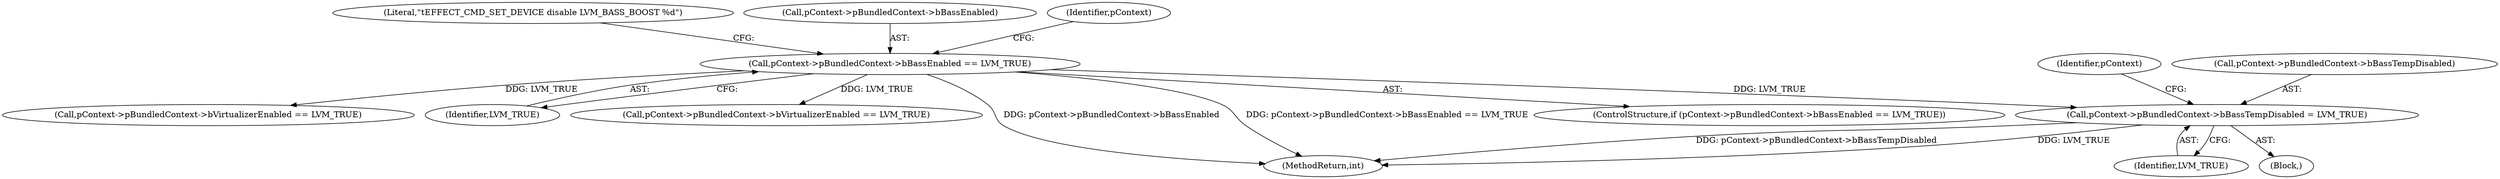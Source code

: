 digraph "0_Android_aeea52da00d210587fb3ed895de3d5f2e0264c88_4@pointer" {
"1000952" [label="(Call,pContext->pBundledContext->bBassTempDisabled = LVM_TRUE)"];
"1000936" [label="(Call,pContext->pBundledContext->bBassEnabled == LVM_TRUE)"];
"1000935" [label="(ControlStructure,if (pContext->pBundledContext->bBassEnabled == LVM_TRUE))"];
"1001260" [label="(MethodReturn,int)"];
"1000953" [label="(Call,pContext->pBundledContext->bBassTempDisabled)"];
"1000958" [label="(Identifier,LVM_TRUE)"];
"1000952" [label="(Call,pContext->pBundledContext->bBassTempDisabled = LVM_TRUE)"];
"1001054" [label="(Call,pContext->pBundledContext->bVirtualizerEnabled == LVM_TRUE)"];
"1000945" [label="(Literal,\"\tEFFECT_CMD_SET_DEVICE disable LVM_BASS_BOOST %d\")"];
"1000994" [label="(Identifier,pContext)"];
"1000937" [label="(Call,pContext->pBundledContext->bBassEnabled)"];
"1000942" [label="(Identifier,LVM_TRUE)"];
"1001022" [label="(Call,pContext->pBundledContext->bVirtualizerEnabled == LVM_TRUE)"];
"1000936" [label="(Call,pContext->pBundledContext->bBassEnabled == LVM_TRUE)"];
"1000926" [label="(Block,)"];
"1000955" [label="(Identifier,pContext)"];
"1000952" -> "1000926"  [label="AST: "];
"1000952" -> "1000958"  [label="CFG: "];
"1000953" -> "1000952"  [label="AST: "];
"1000958" -> "1000952"  [label="AST: "];
"1000994" -> "1000952"  [label="CFG: "];
"1000952" -> "1001260"  [label="DDG: pContext->pBundledContext->bBassTempDisabled"];
"1000952" -> "1001260"  [label="DDG: LVM_TRUE"];
"1000936" -> "1000952"  [label="DDG: LVM_TRUE"];
"1000936" -> "1000935"  [label="AST: "];
"1000936" -> "1000942"  [label="CFG: "];
"1000937" -> "1000936"  [label="AST: "];
"1000942" -> "1000936"  [label="AST: "];
"1000945" -> "1000936"  [label="CFG: "];
"1000955" -> "1000936"  [label="CFG: "];
"1000936" -> "1001260"  [label="DDG: pContext->pBundledContext->bBassEnabled == LVM_TRUE"];
"1000936" -> "1001260"  [label="DDG: pContext->pBundledContext->bBassEnabled"];
"1000936" -> "1001022"  [label="DDG: LVM_TRUE"];
"1000936" -> "1001054"  [label="DDG: LVM_TRUE"];
}
